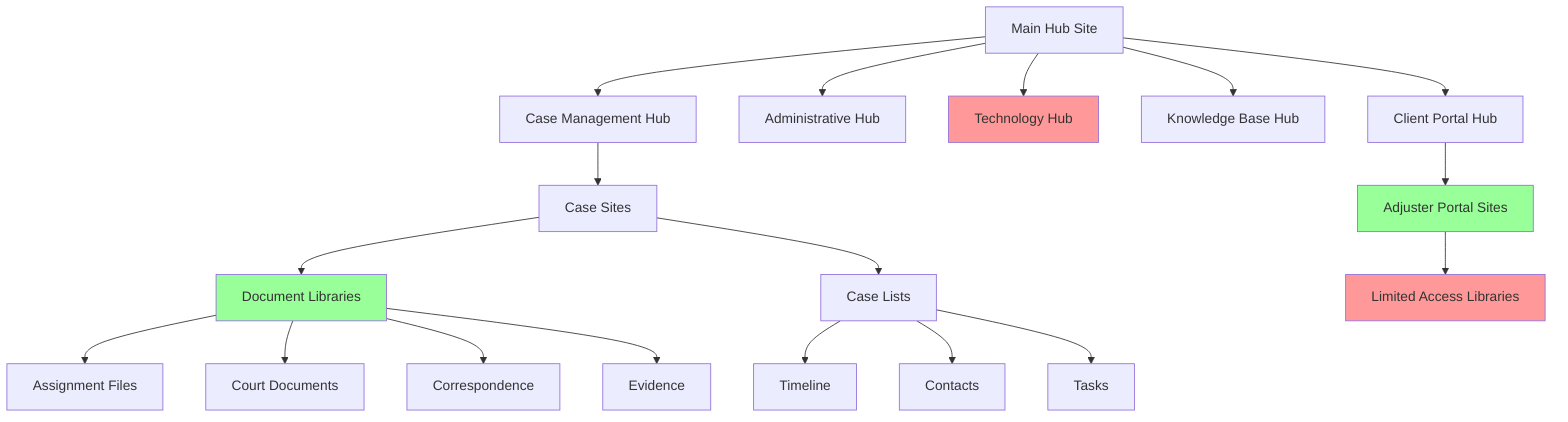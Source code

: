 graph TD
    A[Main Hub Site] --> B[Case Management Hub]
    A --> C[Administrative Hub]
    A --> D[Technology Hub]
    A --> E[Knowledge Base Hub]
    A --> F[Client Portal Hub]
    
    B --> G[Case Sites]
    G --> H[Document Libraries]
    H --> I[Assignment Files]
    H --> J[Court Documents]
    H --> K[Correspondence]
    H --> L[Evidence]
    
    G --> M[Case Lists]
    M --> N[Timeline]
    M --> O[Contacts]
    M --> P[Tasks]
    
    F --> Q[Adjuster Portal Sites]
    Q --> R[Limited Access Libraries]
    
    classDef restricted fill:#ff9999
    classDef secured fill:#99ff99
    
    class D,R restricted
    class H,Q secured